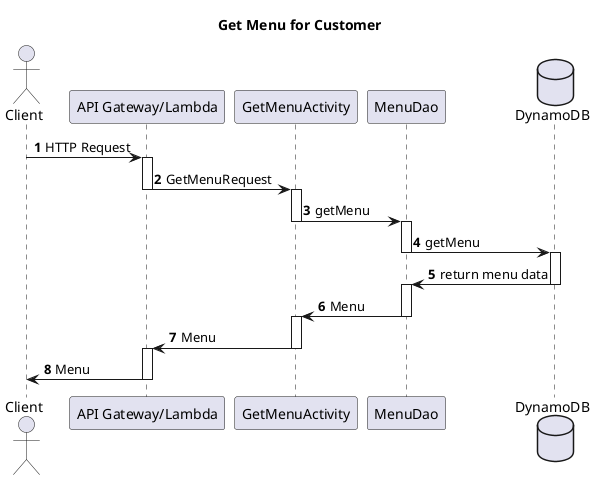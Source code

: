 @startuml
'https://plantuml.com/sequence-diagram

autonumber

actor "Client" as client
participant "API Gateway/Lambda" as apiGateway
participant "GetMenuActivity" as getMenuActivity
participant "MenuDao" as MenuDao
database "DynamoDB" as dynamoDB

title Get Menu for Customer

client -> apiGateway : HTTP Request
activate apiGateway

apiGateway -> getMenuActivity : GetMenuRequest
deactivate apiGateway

activate getMenuActivity
getMenuActivity -> MenuDao : getMenu
deactivate getMenuActivity

activate MenuDao
MenuDao -> dynamoDB : getMenu
deactivate MenuDao

activate dynamoDB
dynamoDB -> MenuDao : return menu data
deactivate dynamoDB

activate MenuDao
MenuDao -> getMenuActivity : Menu
deactivate MenuDao

activate getMenuActivity
getMenuActivity -> apiGateway : Menu
deactivate getMenuActivity

activate apiGateway
apiGateway -> client : Menu
deactivate apiGateway



'
'addSongActivity -> playlistDao : getPlayList(id)
'activate playlistDao
'
'playlistDao -> dynamoDB : lookup by playlist id
'activate dynamoDB
'
'alt if playlist does not exist
'dynamoDB --> playlistDao : return with no item data
'playlistDao --> addSongActivity: throw PlayListNotFoundException
'addSongActivity --> apiGateway: propagate PlaylistNotFoundException
'apiGateway --> client: return 400 response
'else else continue
'end
'
'dynamoDB --> playlistDao: return playlist data
'deactivate dynamoDB
'
'playlistDao --> addSongActivity : return PlayList object
'deactivate playlistDao
'
'addSongActivity -> albumTrackDao : getAlbumTrack(asin, trackNumber)
'activate albumTrackDao
'
'albumTrackDao -> dynamoDB : lookup by asin, track_number
'activate dynamoDB
'
'alt if song does not exist
'dynamoDB --> albumTrackDao: return with no album_track data
'albumTrackDao --> addSongActivity : throw AlbumTrackNotFoundException
'addSongActivity --> apiGateway: propagate AlbumTrackNotFoundException
'apiGateway --> client : return 400 response
'else else continue
'end
'
'dynamoDB --> albumTrackDao: return with album_track data
'deactivate dynamoDB
'
'albumTrackDao --> addSongActivity : return AlbumTrack object
'deactivate albumTrackDao
'
'alt if request.queueNext is provided and true
'addSongActivity -> addSongActivity: add song to front of playlist
'
'else else
'addSongActivity -> addSongActivity: add song to back of playlist
'end
'
'addSongActivity -> addSongActivity: update playlist song count
'
'addSongActivity -> playlistDao : savePlaylist(Playlist)
'activate playlistDao
'
'playlistDao -> dynamoDB : store Playlist
'activate dynamoDB
'
'dynamoDB --> playlistDao : return 200 response
'deactivate dynamoDB
'
'playlistDao --> addSongActivity : return updated Playlist object
'deactivate playlistDao
'
'loop for each song in playlist
'addSongActivity -> addSongActivity: Create SongModel
'addSongActivity -> addSongActivity: SetSongModel fields with AlbumTrack data
'addSongActivity -> addSongActivity: store SongModel in list
'end
'
'addSongActivity -> addSongActivity: Create AddSongToPlaylistResult and set SongModel list
'
'addSongActivity --> apiGateway : return AddSongToPlaylistResult
'deactivate addSongActivity
'
'apiGateway --> client : return 200 response with AddSongToPlaylistResult data
'deactivate apiGateway

@enduml
